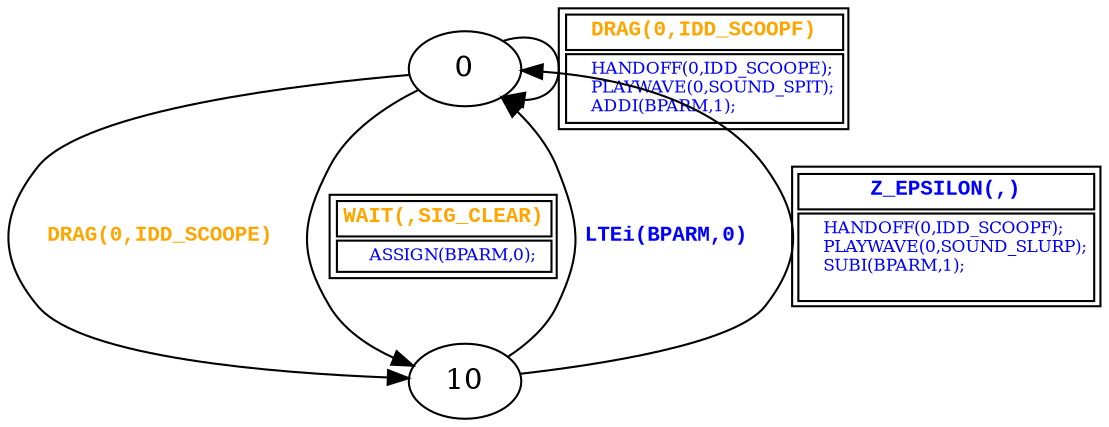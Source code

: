 digraph {
 node [shape=oval];
"0" -> "0"[fontcolor=orange, label=< <table border="1"><tr><td><font face="Courier New" point-size="10"><b>DRAG(0,IDD_SCOOPF)<br align="left"/></b></font></td></tr>
<tr><td><font point-size="8" color ="blue">    HANDOFF(0,IDD_SCOOPE);<br align="left"/>    PLAYWAVE(0,SOUND_SPIT);<br align="left"/>    ADDI(BPARM,1);<br align="left"/></font></td></tr></table>>];
"0" -> "10"[fontcolor=orange, label=< <table border="0"><tr><td><font face="Courier New" point-size="10"><b>DRAG(0,IDD_SCOOPE)<br align="left"/></b></font></td></tr>
</table>>];
"0" -> "10"[fontcolor=orange, label=< <table border="1"><tr><td><font face="Courier New" point-size="10"><b>WAIT(,SIG_CLEAR)<br align="left"/></b></font></td></tr>
<tr><td><font point-size="8" color ="blue">    ASSIGN(BPARM,0);<br align="left"/></font></td></tr></table>>];
"10" -> "0"[fontcolor=blue, label=< <table border="0"><tr><td><font face="Courier New" point-size="10"><b>LTEi(BPARM,0)<br align="left"/></b></font></td></tr>
</table>>];
"10" -> "0"[fontcolor=blue, label=< <table border="1"><tr><td><font face="Courier New" point-size="10"><b>Z_EPSILON(,)<br align="left"/></b></font></td></tr>
<tr><td><font point-size="8" color ="blue">    HANDOFF(0,IDD_SCOOPF);<br align="left"/>    PLAYWAVE(0,SOUND_SLURP);<br align="left"/>    SUBI(BPARM,1);<br align="left"/>    <br align="left"/></font></td></tr></table>>];
}
